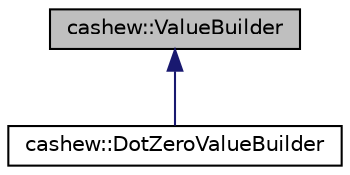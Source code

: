 digraph "cashew::ValueBuilder"
{
  edge [fontname="Helvetica",fontsize="10",labelfontname="Helvetica",labelfontsize="10"];
  node [fontname="Helvetica",fontsize="10",shape=record];
  Node0 [label="cashew::ValueBuilder",height=0.2,width=0.4,color="black", fillcolor="grey75", style="filled", fontcolor="black"];
  Node0 -> Node1 [dir="back",color="midnightblue",fontsize="10",style="solid",fontname="Helvetica"];
  Node1 [label="cashew::DotZeroValueBuilder",height=0.2,width=0.4,color="black", fillcolor="white", style="filled",URL="$classcashew_1_1_dot_zero_value_builder.html"];
}
